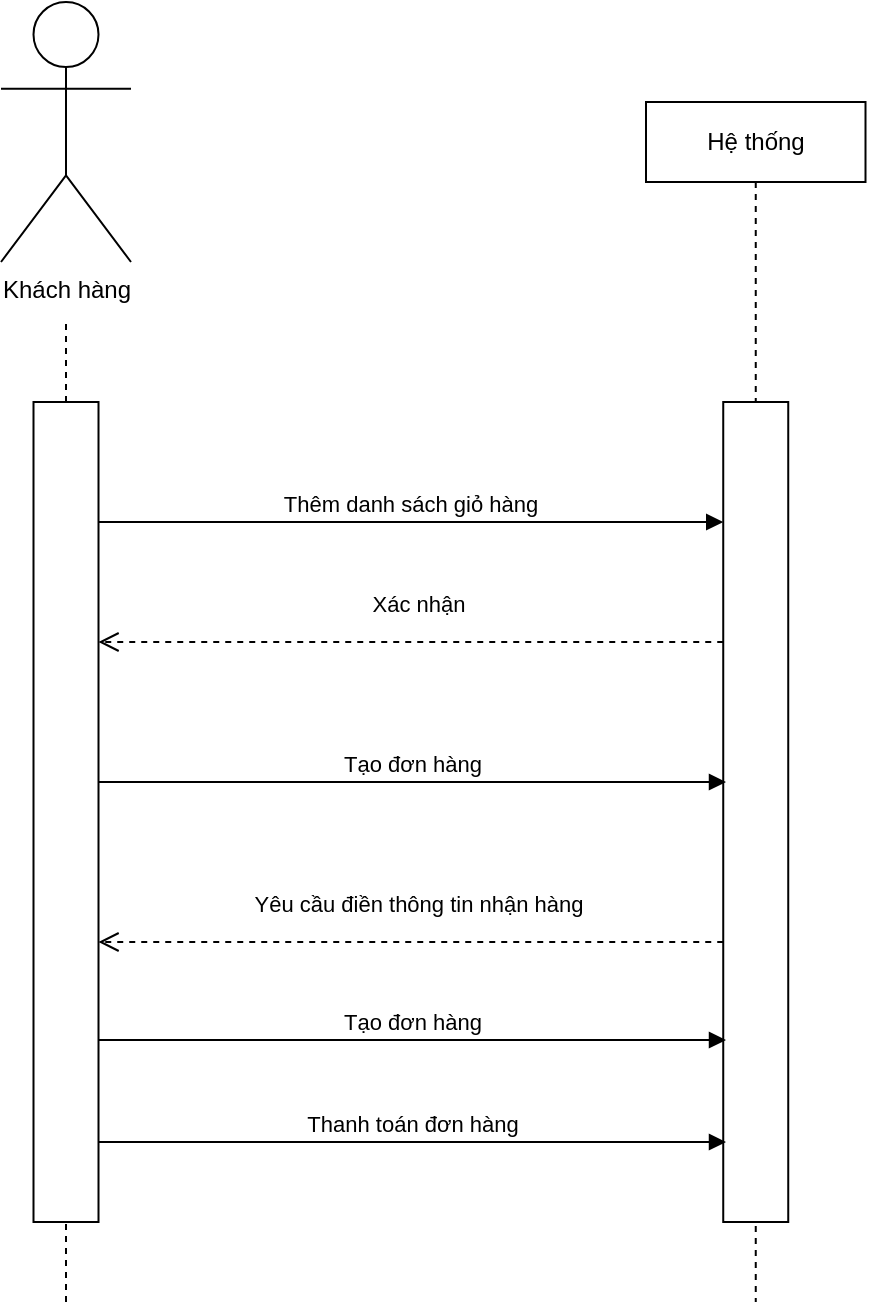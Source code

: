 <mxfile version="27.1.4">
  <diagram name="Page-1" id="qzvqXsZ5ZwBJdFictUcA">
    <mxGraphModel dx="1426" dy="783" grid="1" gridSize="10" guides="1" tooltips="1" connect="1" arrows="1" fold="1" page="1" pageScale="1" pageWidth="850" pageHeight="1100" math="0" shadow="0">
      <root>
        <mxCell id="0" />
        <mxCell id="1" parent="0" />
        <mxCell id="UMYcjgCTO4qiesuA8_Jj-19" value="" style="endArrow=none;dashed=1;html=1;rounded=0;" parent="1" edge="1">
          <mxGeometry width="50" height="50" relative="1" as="geometry">
            <mxPoint x="220" y="680" as="sourcePoint" />
            <mxPoint x="220" y="190" as="targetPoint" />
          </mxGeometry>
        </mxCell>
        <mxCell id="cKce5plZVRJmbIAS20uQ-10" value="Hệ thống" style="shape=umlLifeline;perimeter=lifelinePerimeter;whiteSpace=wrap;html=1;container=1;dropTarget=0;collapsible=0;recursiveResize=0;outlineConnect=0;portConstraint=eastwest;newEdgeStyle={&quot;curved&quot;:0,&quot;rounded&quot;:0};" parent="1" vertex="1">
          <mxGeometry x="510" y="80" width="109.75" height="600" as="geometry" />
        </mxCell>
        <mxCell id="cKce5plZVRJmbIAS20uQ-12" value="" style="html=1;points=[[0,0,0,0,5],[0,1,0,0,-5],[1,0,0,0,5],[1,1,0,0,-5]];perimeter=orthogonalPerimeter;outlineConnect=0;targetShapes=umlLifeline;portConstraint=eastwest;newEdgeStyle={&quot;curved&quot;:0,&quot;rounded&quot;:0};" parent="cKce5plZVRJmbIAS20uQ-10" vertex="1">
          <mxGeometry x="38.62" y="150" width="32.5" height="410" as="geometry" />
        </mxCell>
        <mxCell id="cKce5plZVRJmbIAS20uQ-11" value="" style="html=1;points=[[0,0,0,0,5],[0,1,0,0,-5],[1,0,0,0,5],[1,1,0,0,-5]];perimeter=orthogonalPerimeter;outlineConnect=0;targetShapes=umlLifeline;portConstraint=eastwest;newEdgeStyle={&quot;curved&quot;:0,&quot;rounded&quot;:0};" parent="1" vertex="1">
          <mxGeometry x="203.75" y="230" width="32.5" height="410" as="geometry" />
        </mxCell>
        <mxCell id="cKce5plZVRJmbIAS20uQ-13" value="Xác nhận" style="html=1;verticalAlign=bottom;endArrow=open;dashed=1;endSize=8;curved=0;rounded=0;" parent="1" source="cKce5plZVRJmbIAS20uQ-12" edge="1">
          <mxGeometry x="-0.023" y="-10" relative="1" as="geometry">
            <mxPoint x="439" y="350" as="sourcePoint" />
            <mxPoint x="236.25" y="350" as="targetPoint" />
            <mxPoint as="offset" />
          </mxGeometry>
        </mxCell>
        <mxCell id="cKce5plZVRJmbIAS20uQ-14" value="Thêm danh sách giỏ hàng" style="html=1;verticalAlign=bottom;endArrow=block;curved=0;rounded=0;" parent="1" target="cKce5plZVRJmbIAS20uQ-12" edge="1">
          <mxGeometry width="80" relative="1" as="geometry">
            <mxPoint x="236.25" y="290" as="sourcePoint" />
            <mxPoint x="316.25" y="290" as="targetPoint" />
            <Array as="points">
              <mxPoint x="286.25" y="290" />
            </Array>
          </mxGeometry>
        </mxCell>
        <mxCell id="UMYcjgCTO4qiesuA8_Jj-6" value="Tạo đơn hàng" style="html=1;verticalAlign=bottom;endArrow=block;curved=0;rounded=0;" parent="1" edge="1">
          <mxGeometry width="80" relative="1" as="geometry">
            <mxPoint x="236.25" y="420" as="sourcePoint" />
            <mxPoint x="550" y="420" as="targetPoint" />
            <Array as="points">
              <mxPoint x="286.25" y="420" />
            </Array>
          </mxGeometry>
        </mxCell>
        <mxCell id="UMYcjgCTO4qiesuA8_Jj-9" value="Yêu cầu điền thông tin nhận hàng" style="html=1;verticalAlign=bottom;endArrow=open;dashed=1;endSize=8;curved=0;rounded=0;" parent="1" source="cKce5plZVRJmbIAS20uQ-12" edge="1">
          <mxGeometry x="-0.023" y="-10" relative="1" as="geometry">
            <mxPoint x="550" y="500" as="sourcePoint" />
            <mxPoint x="236.25" y="500" as="targetPoint" />
            <mxPoint as="offset" />
          </mxGeometry>
        </mxCell>
        <mxCell id="UMYcjgCTO4qiesuA8_Jj-10" value="Khách hàng" style="shape=umlActor;verticalLabelPosition=bottom;verticalAlign=top;html=1;outlineConnect=0;" parent="1" vertex="1">
          <mxGeometry x="187.5" y="30" width="65" height="130" as="geometry" />
        </mxCell>
        <mxCell id="haOm7f1wOpJ_sblqatZK-3" value="Tạo đơn hàng" style="html=1;verticalAlign=bottom;endArrow=block;curved=0;rounded=0;" parent="1" edge="1">
          <mxGeometry width="80" relative="1" as="geometry">
            <mxPoint x="236.25" y="549" as="sourcePoint" />
            <mxPoint x="550" y="549" as="targetPoint" />
            <Array as="points">
              <mxPoint x="286.25" y="549" />
            </Array>
          </mxGeometry>
        </mxCell>
        <mxCell id="haOm7f1wOpJ_sblqatZK-4" value="Thanh toán đơn hàng" style="html=1;verticalAlign=bottom;endArrow=block;curved=0;rounded=0;" parent="1" edge="1">
          <mxGeometry width="80" relative="1" as="geometry">
            <mxPoint x="236.25" y="600" as="sourcePoint" />
            <mxPoint x="550" y="600" as="targetPoint" />
            <Array as="points">
              <mxPoint x="286.25" y="600" />
            </Array>
          </mxGeometry>
        </mxCell>
      </root>
    </mxGraphModel>
  </diagram>
</mxfile>
